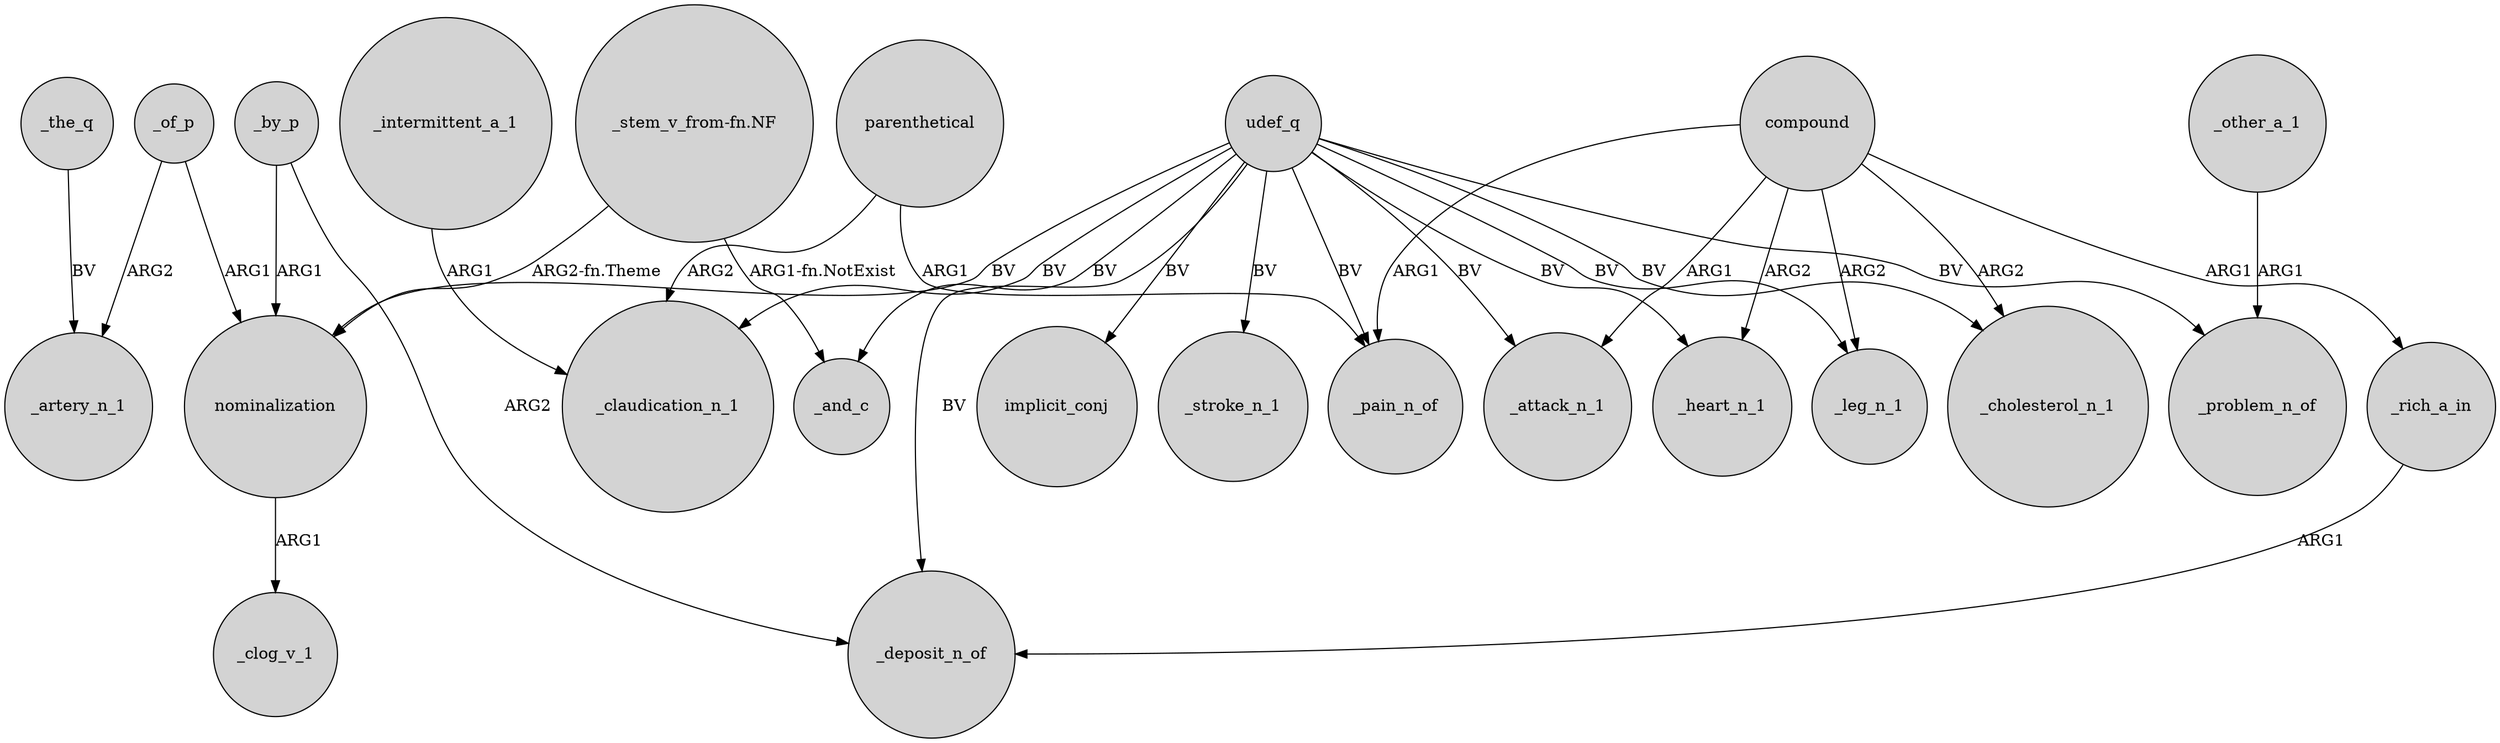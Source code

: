 digraph {
	node [shape=circle style=filled]
	_intermittent_a_1 -> _claudication_n_1 [label=ARG1]
	udef_q -> _claudication_n_1 [label=BV]
	"_stem_v_from-fn.NF" -> _and_c [label="ARG1-fn.NotExist"]
	udef_q -> _leg_n_1 [label=BV]
	compound -> _pain_n_of [label=ARG1]
	compound -> _attack_n_1 [label=ARG1]
	_of_p -> _artery_n_1 [label=ARG2]
	udef_q -> _pain_n_of [label=BV]
	udef_q -> _cholesterol_n_1 [label=BV]
	"_stem_v_from-fn.NF" -> nominalization [label="ARG2-fn.Theme"]
	_the_q -> _artery_n_1 [label=BV]
	compound -> _heart_n_1 [label=ARG2]
	compound -> _leg_n_1 [label=ARG2]
	udef_q -> _problem_n_of [label=BV]
	udef_q -> implicit_conj [label=BV]
	_of_p -> nominalization [label=ARG1]
	udef_q -> _stroke_n_1 [label=BV]
	udef_q -> _heart_n_1 [label=BV]
	udef_q -> _deposit_n_of [label=BV]
	parenthetical -> _claudication_n_1 [label=ARG2]
	_by_p -> nominalization [label=ARG1]
	nominalization -> _clog_v_1 [label=ARG1]
	_by_p -> _deposit_n_of [label=ARG2]
	parenthetical -> _pain_n_of [label=ARG1]
	udef_q -> nominalization [label=BV]
	compound -> _rich_a_in [label=ARG1]
	_other_a_1 -> _problem_n_of [label=ARG1]
	udef_q -> _attack_n_1 [label=BV]
	compound -> _cholesterol_n_1 [label=ARG2]
	udef_q -> _and_c [label=BV]
	_rich_a_in -> _deposit_n_of [label=ARG1]
}
